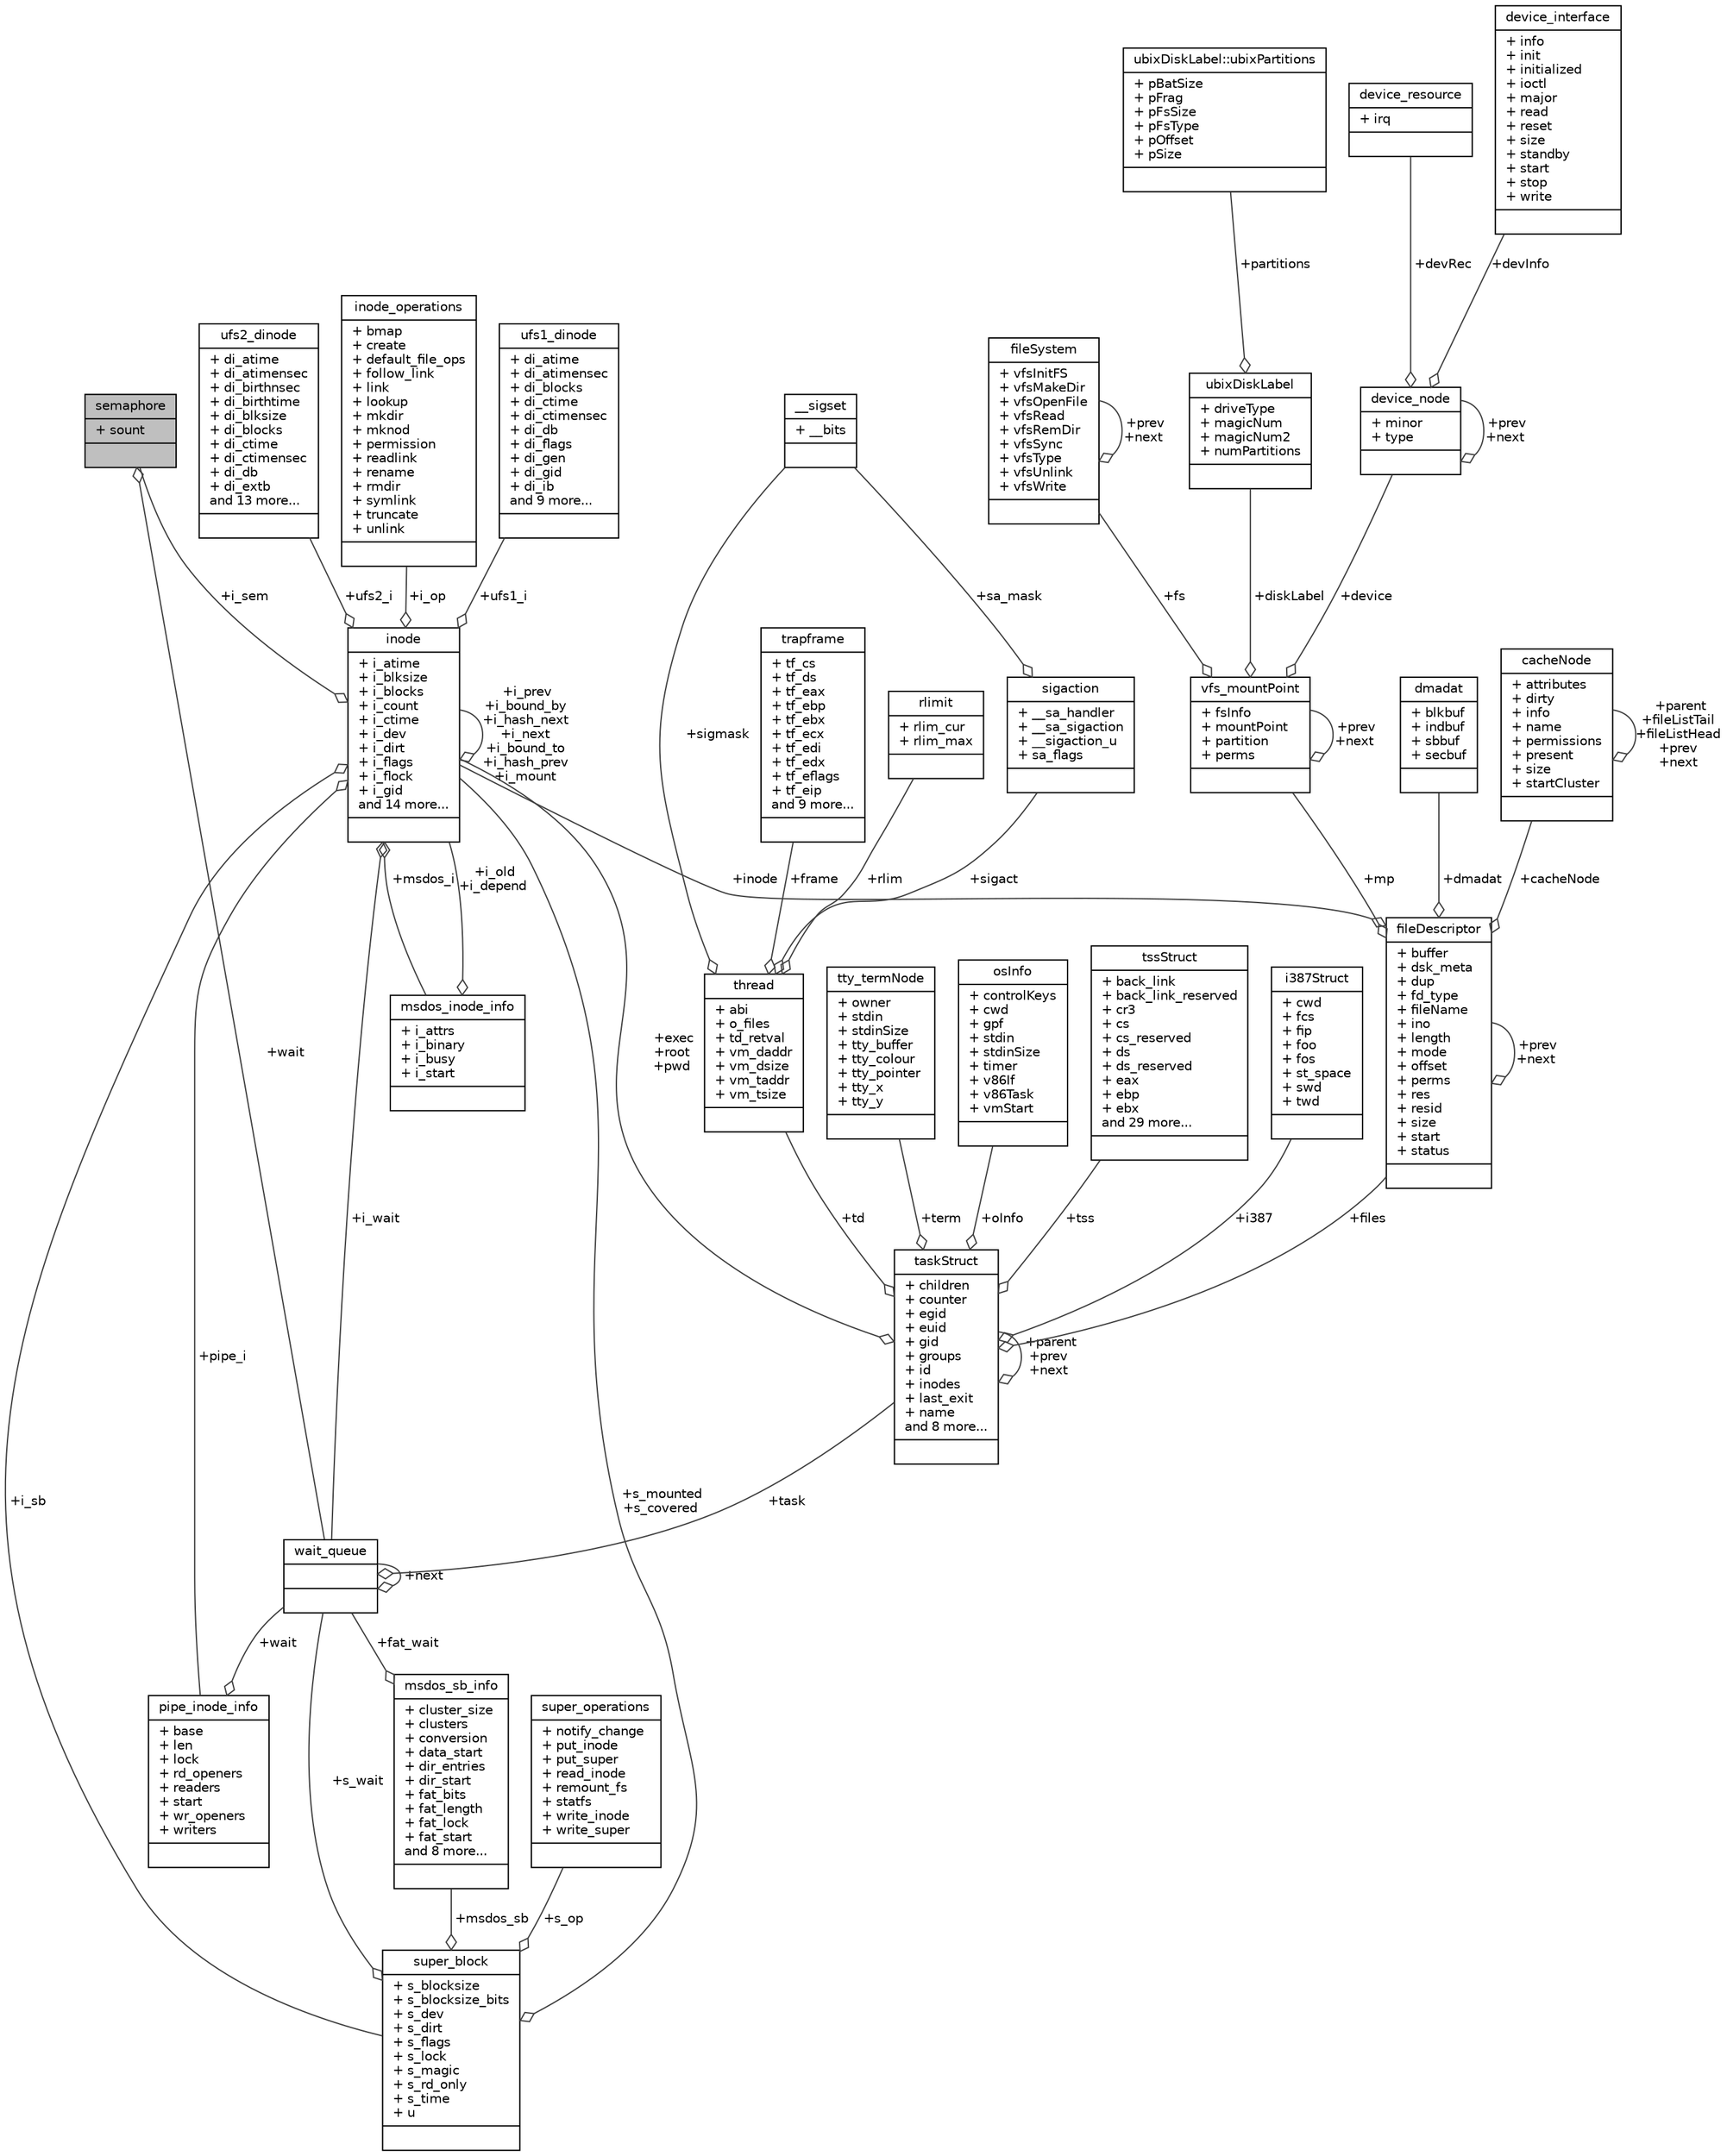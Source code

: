 digraph "semaphore"
{
 // LATEX_PDF_SIZE
  edge [fontname="Helvetica",fontsize="10",labelfontname="Helvetica",labelfontsize="10"];
  node [fontname="Helvetica",fontsize="10",shape=record];
  Node1 [label="{semaphore\n|+ sount\l|}",height=0.2,width=0.4,color="black", fillcolor="grey75", style="filled", fontcolor="black",tooltip=" "];
  Node2 -> Node1 [color="grey25",fontsize="10",style="solid",label=" +wait" ,arrowhead="odiamond",fontname="Helvetica"];
  Node2 [label="{wait_queue\n||}",height=0.2,width=0.4,color="black", fillcolor="white", style="filled",URL="$structwait__queue.html",tooltip=" "];
  Node3 -> Node2 [color="grey25",fontsize="10",style="solid",label=" +task" ,arrowhead="odiamond",fontname="Helvetica"];
  Node3 [label="{taskStruct\n|+ children\l+ counter\l+ egid\l+ euid\l+ gid\l+ groups\l+ id\l+ inodes\l+ last_exit\l+ name\land 8 more...\l|}",height=0.2,width=0.4,color="black", fillcolor="white", style="filled",URL="$structtaskStruct.html",tooltip=" "];
  Node4 -> Node3 [color="grey25",fontsize="10",style="solid",label=" +exec\n+root\n+pwd" ,arrowhead="odiamond",fontname="Helvetica"];
  Node4 [label="{inode\n|+ i_atime\l+ i_blksize\l+ i_blocks\l+ i_count\l+ i_ctime\l+ i_dev\l+ i_dirt\l+ i_flags\l+ i_flock\l+ i_gid\land 14 more...\l|}",height=0.2,width=0.4,color="black", fillcolor="white", style="filled",URL="$structinode.html",tooltip=" "];
  Node5 -> Node4 [color="grey25",fontsize="10",style="solid",label=" +msdos_i" ,arrowhead="odiamond",fontname="Helvetica"];
  Node5 [label="{msdos_inode_info\n|+ i_attrs\l+ i_binary\l+ i_busy\l+ i_start\l|}",height=0.2,width=0.4,color="black", fillcolor="white", style="filled",URL="$structmsdos__inode__info.html",tooltip=" "];
  Node4 -> Node5 [color="grey25",fontsize="10",style="solid",label=" +i_old\n+i_depend" ,arrowhead="odiamond",fontname="Helvetica"];
  Node6 -> Node4 [color="grey25",fontsize="10",style="solid",label=" +i_sb" ,arrowhead="odiamond",fontname="Helvetica"];
  Node6 [label="{super_block\n|+ s_blocksize\l+ s_blocksize_bits\l+ s_dev\l+ s_dirt\l+ s_flags\l+ s_lock\l+ s_magic\l+ s_rd_only\l+ s_time\l+ u\l|}",height=0.2,width=0.4,color="black", fillcolor="white", style="filled",URL="$structsuper__block.html",tooltip=" "];
  Node7 -> Node6 [color="grey25",fontsize="10",style="solid",label=" +msdos_sb" ,arrowhead="odiamond",fontname="Helvetica"];
  Node7 [label="{msdos_sb_info\n|+ cluster_size\l+ clusters\l+ conversion\l+ data_start\l+ dir_entries\l+ dir_start\l+ fat_bits\l+ fat_length\l+ fat_lock\l+ fat_start\land 8 more...\l|}",height=0.2,width=0.4,color="black", fillcolor="white", style="filled",URL="$structmsdos__sb__info.html",tooltip=" "];
  Node2 -> Node7 [color="grey25",fontsize="10",style="solid",label=" +fat_wait" ,arrowhead="odiamond",fontname="Helvetica"];
  Node4 -> Node6 [color="grey25",fontsize="10",style="solid",label=" +s_mounted\n+s_covered" ,arrowhead="odiamond",fontname="Helvetica"];
  Node2 -> Node6 [color="grey25",fontsize="10",style="solid",label=" +s_wait" ,arrowhead="odiamond",fontname="Helvetica"];
  Node8 -> Node6 [color="grey25",fontsize="10",style="solid",label=" +s_op" ,arrowhead="odiamond",fontname="Helvetica"];
  Node8 [label="{super_operations\n|+ notify_change\l+ put_inode\l+ put_super\l+ read_inode\l+ remount_fs\l+ statfs\l+ write_inode\l+ write_super\l|}",height=0.2,width=0.4,color="black", fillcolor="white", style="filled",URL="$structsuper__operations.html",tooltip=" "];
  Node4 -> Node4 [color="grey25",fontsize="10",style="solid",label=" +i_prev\n+i_bound_by\n+i_hash_next\n+i_next\n+i_bound_to\n+i_hash_prev\n+i_mount" ,arrowhead="odiamond",fontname="Helvetica"];
  Node1 -> Node4 [color="grey25",fontsize="10",style="solid",label=" +i_sem" ,arrowhead="odiamond",fontname="Helvetica"];
  Node9 -> Node4 [color="grey25",fontsize="10",style="solid",label=" +pipe_i" ,arrowhead="odiamond",fontname="Helvetica"];
  Node9 [label="{pipe_inode_info\n|+ base\l+ len\l+ lock\l+ rd_openers\l+ readers\l+ start\l+ wr_openers\l+ writers\l|}",height=0.2,width=0.4,color="black", fillcolor="white", style="filled",URL="$structpipe__inode__info.html",tooltip=" "];
  Node2 -> Node9 [color="grey25",fontsize="10",style="solid",label=" +wait" ,arrowhead="odiamond",fontname="Helvetica"];
  Node10 -> Node4 [color="grey25",fontsize="10",style="solid",label=" +ufs2_i" ,arrowhead="odiamond",fontname="Helvetica"];
  Node10 [label="{ufs2_dinode\n|+ di_atime\l+ di_atimensec\l+ di_birthnsec\l+ di_birthtime\l+ di_blksize\l+ di_blocks\l+ di_ctime\l+ di_ctimensec\l+ di_db\l+ di_extb\land 13 more...\l|}",height=0.2,width=0.4,color="black", fillcolor="white", style="filled",URL="$structufs2__dinode.html",tooltip=" "];
  Node2 -> Node4 [color="grey25",fontsize="10",style="solid",label=" +i_wait" ,arrowhead="odiamond",fontname="Helvetica"];
  Node11 -> Node4 [color="grey25",fontsize="10",style="solid",label=" +i_op" ,arrowhead="odiamond",fontname="Helvetica"];
  Node11 [label="{inode_operations\n|+ bmap\l+ create\l+ default_file_ops\l+ follow_link\l+ link\l+ lookup\l+ mkdir\l+ mknod\l+ permission\l+ readlink\l+ rename\l+ rmdir\l+ symlink\l+ truncate\l+ unlink\l|}",height=0.2,width=0.4,color="black", fillcolor="white", style="filled",URL="$structinode__operations.html",tooltip=" "];
  Node12 -> Node4 [color="grey25",fontsize="10",style="solid",label=" +ufs1_i" ,arrowhead="odiamond",fontname="Helvetica"];
  Node12 [label="{ufs1_dinode\n|+ di_atime\l+ di_atimensec\l+ di_blocks\l+ di_ctime\l+ di_ctimensec\l+ di_db\l+ di_flags\l+ di_gen\l+ di_gid\l+ di_ib\land 9 more...\l|}",height=0.2,width=0.4,color="black", fillcolor="white", style="filled",URL="$structufs1__dinode.html",tooltip=" "];
  Node3 -> Node3 [color="grey25",fontsize="10",style="solid",label=" +parent\n+prev\n+next" ,arrowhead="odiamond",fontname="Helvetica"];
  Node13 -> Node3 [color="grey25",fontsize="10",style="solid",label=" +i387" ,arrowhead="odiamond",fontname="Helvetica"];
  Node13 [label="{i387Struct\n|+ cwd\l+ fcs\l+ fip\l+ foo\l+ fos\l+ st_space\l+ swd\l+ twd\l|}",height=0.2,width=0.4,color="black", fillcolor="white", style="filled",URL="$structi387Struct.html",tooltip=" "];
  Node14 -> Node3 [color="grey25",fontsize="10",style="solid",label=" +td" ,arrowhead="odiamond",fontname="Helvetica"];
  Node14 [label="{thread\n|+ abi\l+ o_files\l+ td_retval\l+ vm_daddr\l+ vm_dsize\l+ vm_taddr\l+ vm_tsize\l|}",height=0.2,width=0.4,color="black", fillcolor="white", style="filled",URL="$structthread.html",tooltip=" "];
  Node15 -> Node14 [color="grey25",fontsize="10",style="solid",label=" +frame" ,arrowhead="odiamond",fontname="Helvetica"];
  Node15 [label="{trapframe\n|+ tf_cs\l+ tf_ds\l+ tf_eax\l+ tf_ebp\l+ tf_ebx\l+ tf_ecx\l+ tf_edi\l+ tf_edx\l+ tf_eflags\l+ tf_eip\land 9 more...\l|}",height=0.2,width=0.4,color="black", fillcolor="white", style="filled",URL="$structtrapframe.html",tooltip=" "];
  Node16 -> Node14 [color="grey25",fontsize="10",style="solid",label=" +sigmask" ,arrowhead="odiamond",fontname="Helvetica"];
  Node16 [label="{__sigset\n|+ __bits\l|}",height=0.2,width=0.4,color="black", fillcolor="white", style="filled",URL="$struct____sigset.html",tooltip=" "];
  Node17 -> Node14 [color="grey25",fontsize="10",style="solid",label=" +rlim" ,arrowhead="odiamond",fontname="Helvetica"];
  Node17 [label="{rlimit\n|+ rlim_cur\l+ rlim_max\l|}",height=0.2,width=0.4,color="black", fillcolor="white", style="filled",URL="$structrlimit.html",tooltip=" "];
  Node18 -> Node14 [color="grey25",fontsize="10",style="solid",label=" +sigact" ,arrowhead="odiamond",fontname="Helvetica"];
  Node18 [label="{sigaction\n|+ __sa_handler\l+ __sa_sigaction\l+ __sigaction_u\l+ sa_flags\l|}",height=0.2,width=0.4,color="black", fillcolor="white", style="filled",URL="$structsigaction.html",tooltip=" "];
  Node16 -> Node18 [color="grey25",fontsize="10",style="solid",label=" +sa_mask" ,arrowhead="odiamond",fontname="Helvetica"];
  Node19 -> Node3 [color="grey25",fontsize="10",style="solid",label=" +files" ,arrowhead="odiamond",fontname="Helvetica"];
  Node19 [label="{fileDescriptor\n|+ buffer\l+ dsk_meta\l+ dup\l+ fd_type\l+ fileName\l+ ino\l+ length\l+ mode\l+ offset\l+ perms\l+ res\l+ resid\l+ size\l+ start\l+ status\l|}",height=0.2,width=0.4,color="black", fillcolor="white", style="filled",URL="$structfileDescriptor.html",tooltip=" "];
  Node4 -> Node19 [color="grey25",fontsize="10",style="solid",label=" +inode" ,arrowhead="odiamond",fontname="Helvetica"];
  Node20 -> Node19 [color="grey25",fontsize="10",style="solid",label=" +cacheNode" ,arrowhead="odiamond",fontname="Helvetica"];
  Node20 [label="{cacheNode\n|+ attributes\l+ dirty\l+ info\l+ name\l+ permissions\l+ present\l+ size\l+ startCluster\l|}",height=0.2,width=0.4,color="black", fillcolor="white", style="filled",URL="$structcacheNode.html",tooltip=" "];
  Node20 -> Node20 [color="grey25",fontsize="10",style="solid",label=" +parent\n+fileListTail\n+fileListHead\n+prev\n+next" ,arrowhead="odiamond",fontname="Helvetica"];
  Node19 -> Node19 [color="grey25",fontsize="10",style="solid",label=" +prev\n+next" ,arrowhead="odiamond",fontname="Helvetica"];
  Node21 -> Node19 [color="grey25",fontsize="10",style="solid",label=" +dmadat" ,arrowhead="odiamond",fontname="Helvetica"];
  Node21 [label="{dmadat\n|+ blkbuf\l+ indbuf\l+ sbbuf\l+ secbuf\l|}",height=0.2,width=0.4,color="black", fillcolor="white", style="filled",URL="$structdmadat.html",tooltip=" "];
  Node22 -> Node19 [color="grey25",fontsize="10",style="solid",label=" +mp" ,arrowhead="odiamond",fontname="Helvetica"];
  Node22 [label="{vfs_mountPoint\n|+ fsInfo\l+ mountPoint\l+ partition\l+ perms\l|}",height=0.2,width=0.4,color="black", fillcolor="white", style="filled",URL="$structvfs__mountPoint.html",tooltip=" "];
  Node23 -> Node22 [color="grey25",fontsize="10",style="solid",label=" +diskLabel" ,arrowhead="odiamond",fontname="Helvetica"];
  Node23 [label="{ubixDiskLabel\n|+ driveType\l+ magicNum\l+ magicNum2\l+ numPartitions\l|}",height=0.2,width=0.4,color="black", fillcolor="white", style="filled",URL="$structubixDiskLabel.html",tooltip=" "];
  Node24 -> Node23 [color="grey25",fontsize="10",style="solid",label=" +partitions" ,arrowhead="odiamond",fontname="Helvetica"];
  Node24 [label="{ubixDiskLabel::ubixPartitions\n|+ pBatSize\l+ pFrag\l+ pFsSize\l+ pFsType\l+ pOffset\l+ pSize\l|}",height=0.2,width=0.4,color="black", fillcolor="white", style="filled",URL="$structubixDiskLabel_1_1ubixPartitions.html",tooltip=" "];
  Node25 -> Node22 [color="grey25",fontsize="10",style="solid",label=" +device" ,arrowhead="odiamond",fontname="Helvetica"];
  Node25 [label="{device_node\n|+ minor\l+ type\l|}",height=0.2,width=0.4,color="black", fillcolor="white", style="filled",URL="$structdevice__node.html",tooltip=" "];
  Node26 -> Node25 [color="grey25",fontsize="10",style="solid",label=" +devRec" ,arrowhead="odiamond",fontname="Helvetica"];
  Node26 [label="{device_resource\n|+ irq\l|}",height=0.2,width=0.4,color="black", fillcolor="white", style="filled",URL="$structdevice__resource.html",tooltip=" "];
  Node27 -> Node25 [color="grey25",fontsize="10",style="solid",label=" +devInfo" ,arrowhead="odiamond",fontname="Helvetica"];
  Node27 [label="{device_interface\n|+ info\l+ init\l+ initialized\l+ ioctl\l+ major\l+ read\l+ reset\l+ size\l+ standby\l+ start\l+ stop\l+ write\l|}",height=0.2,width=0.4,color="black", fillcolor="white", style="filled",URL="$structdevice__interface.html",tooltip=" "];
  Node25 -> Node25 [color="grey25",fontsize="10",style="solid",label=" +prev\n+next" ,arrowhead="odiamond",fontname="Helvetica"];
  Node28 -> Node22 [color="grey25",fontsize="10",style="solid",label=" +fs" ,arrowhead="odiamond",fontname="Helvetica"];
  Node28 [label="{fileSystem\n|+ vfsInitFS\l+ vfsMakeDir\l+ vfsOpenFile\l+ vfsRead\l+ vfsRemDir\l+ vfsSync\l+ vfsType\l+ vfsUnlink\l+ vfsWrite\l|}",height=0.2,width=0.4,color="black", fillcolor="white", style="filled",URL="$structfileSystem.html",tooltip="filesSystem Structure"];
  Node28 -> Node28 [color="grey25",fontsize="10",style="solid",label=" +prev\n+next" ,arrowhead="odiamond",fontname="Helvetica"];
  Node22 -> Node22 [color="grey25",fontsize="10",style="solid",label=" +prev\n+next" ,arrowhead="odiamond",fontname="Helvetica"];
  Node29 -> Node3 [color="grey25",fontsize="10",style="solid",label=" +term" ,arrowhead="odiamond",fontname="Helvetica"];
  Node29 [label="{tty_termNode\n|+ owner\l+ stdin\l+ stdinSize\l+ tty_buffer\l+ tty_colour\l+ tty_pointer\l+ tty_x\l+ tty_y\l|}",height=0.2,width=0.4,color="black", fillcolor="white", style="filled",URL="$structtty__termNode.html",tooltip=" "];
  Node30 -> Node3 [color="grey25",fontsize="10",style="solid",label=" +oInfo" ,arrowhead="odiamond",fontname="Helvetica"];
  Node30 [label="{osInfo\n|+ controlKeys\l+ cwd\l+ gpf\l+ stdin\l+ stdinSize\l+ timer\l+ v86If\l+ v86Task\l+ vmStart\l|}",height=0.2,width=0.4,color="black", fillcolor="white", style="filled",URL="$structosInfo.html",tooltip=" "];
  Node31 -> Node3 [color="grey25",fontsize="10",style="solid",label=" +tss" ,arrowhead="odiamond",fontname="Helvetica"];
  Node31 [label="{tssStruct\n|+ back_link\l+ back_link_reserved\l+ cr3\l+ cs\l+ cs_reserved\l+ ds\l+ ds_reserved\l+ eax\l+ ebp\l+ ebx\land 29 more...\l|}",height=0.2,width=0.4,color="black", fillcolor="white", style="filled",URL="$structtssStruct.html",tooltip=" "];
  Node2 -> Node2 [color="grey25",fontsize="10",style="solid",label=" +next" ,arrowhead="odiamond",fontname="Helvetica"];
}
